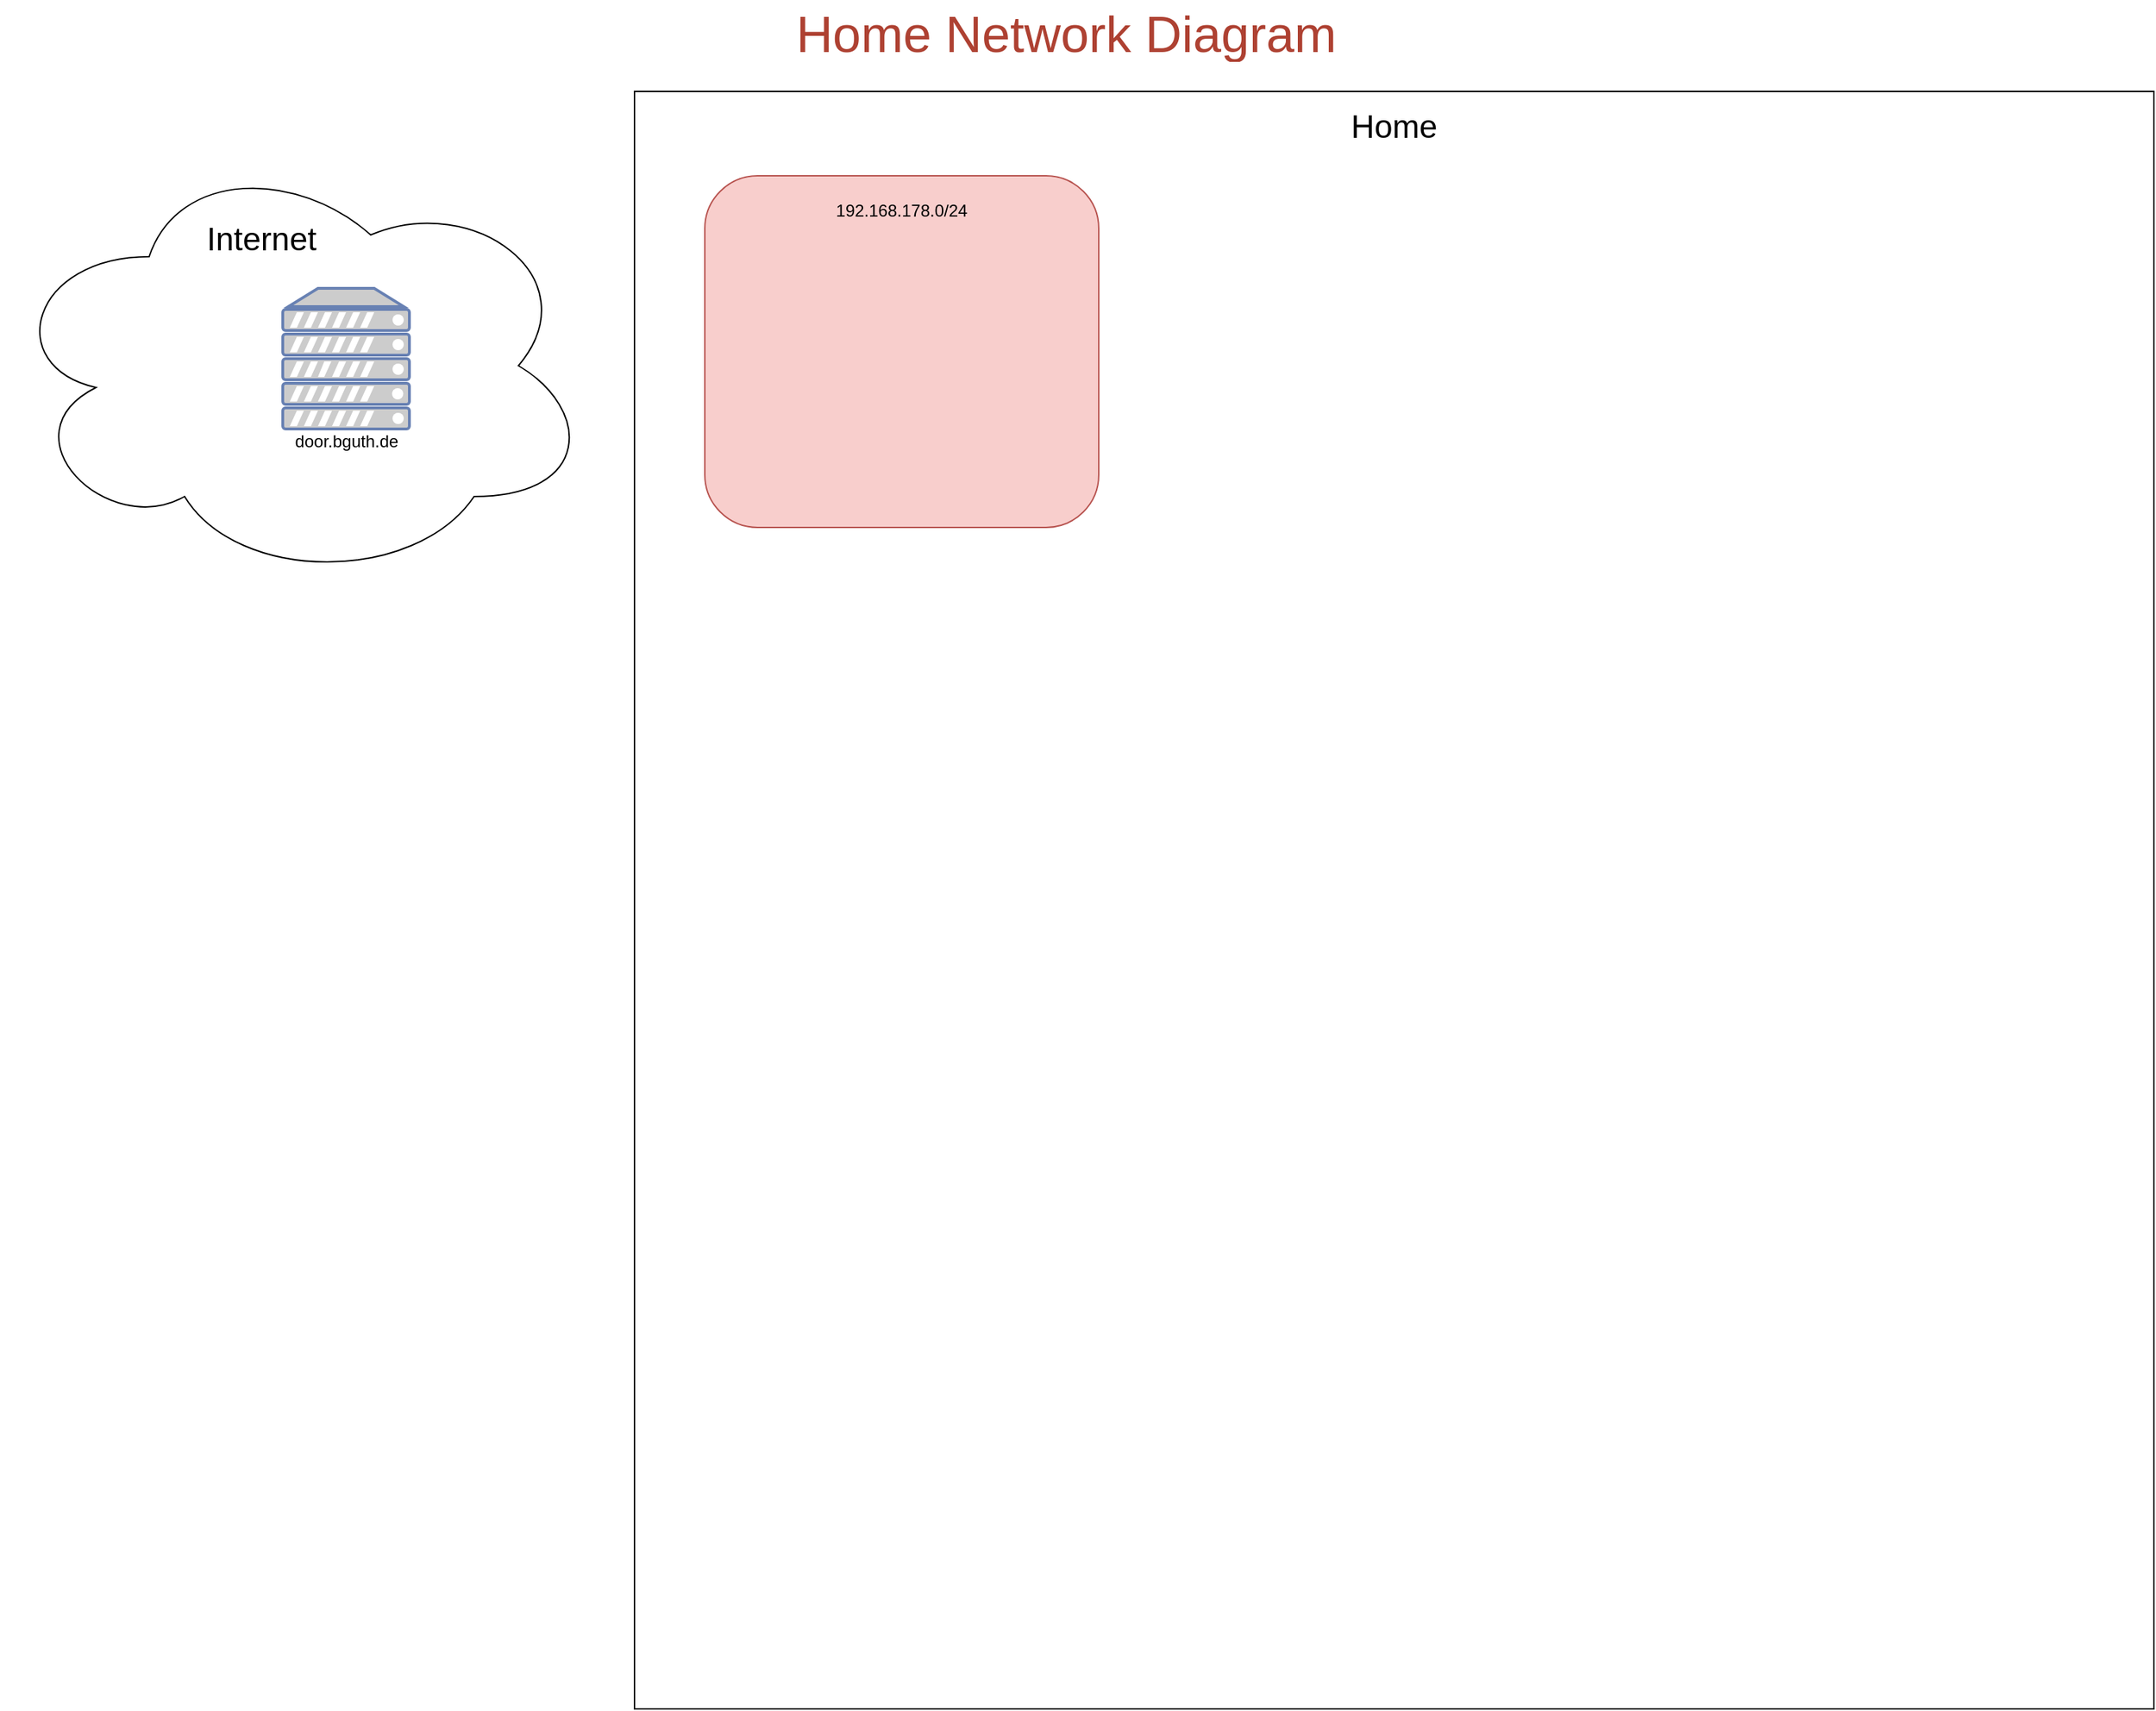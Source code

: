 <mxfile version="20.8.1" type="github">
  <diagram id="a45cf8ec-cd66-6f27-3ac3-be6e809c9e4a" name="Page-1">
    <mxGraphModel dx="2387" dy="1303" grid="1" gridSize="10" guides="1" tooltips="1" connect="1" arrows="1" fold="1" page="1" pageScale="1" pageWidth="827" pageHeight="1169" background="none" math="0" shadow="0">
      <root>
        <mxCell id="0" />
        <mxCell id="1" parent="0" />
        <mxCell id="168" value="&lt;div&gt;Home Network Diagram&lt;br&gt;&lt;/div&gt;" style="text;html=1;strokeColor=none;fillColor=none;align=center;verticalAlign=middle;whiteSpace=wrap;overflow=hidden;shadow=0;fontSize=36;fontColor=#AE4132;fontStyle=0" parent="1" vertex="1">
          <mxGeometry x="137" y="15" width="1380" height="45" as="geometry" />
        </mxCell>
        <mxCell id="gFrrfVSp8Z1BBpCpCSM7-168" value="" style="ellipse;shape=cloud;whiteSpace=wrap;html=1;" vertex="1" parent="1">
          <mxGeometry x="70" y="120" width="420" height="310" as="geometry" />
        </mxCell>
        <mxCell id="gFrrfVSp8Z1BBpCpCSM7-169" value="&lt;div style=&quot;font-size: 23px;&quot;&gt;&lt;font style=&quot;font-size: 23px;&quot;&gt;Internet&lt;/font&gt;&lt;/div&gt;" style="text;html=1;strokeColor=none;fillColor=none;align=center;verticalAlign=middle;whiteSpace=wrap;rounded=0;" vertex="1" parent="1">
          <mxGeometry x="190" y="160" width="130" height="50" as="geometry" />
        </mxCell>
        <mxCell id="gFrrfVSp8Z1BBpCpCSM7-170" value="" style="fontColor=#0066CC;verticalAlign=top;verticalLabelPosition=bottom;labelPosition=center;align=center;html=1;outlineConnect=0;fillColor=#CCCCCC;strokeColor=#6881B3;gradientColor=none;gradientDirection=north;strokeWidth=2;shape=mxgraph.networks.server;fontSize=23;" vertex="1" parent="1">
          <mxGeometry x="270" y="220" width="90" height="100" as="geometry" />
        </mxCell>
        <mxCell id="gFrrfVSp8Z1BBpCpCSM7-171" value="&lt;font style=&quot;font-size: 12px;&quot;&gt;door.bguth.de&lt;/font&gt;" style="text;html=1;strokeColor=none;fillColor=none;align=center;verticalAlign=middle;whiteSpace=wrap;rounded=0;fontSize=23;" vertex="1" parent="1">
          <mxGeometry x="262.5" y="310" width="105" height="30" as="geometry" />
        </mxCell>
        <mxCell id="gFrrfVSp8Z1BBpCpCSM7-173" value="" style="rounded=0;whiteSpace=wrap;html=1;fontSize=12;" vertex="1" parent="1">
          <mxGeometry x="520" y="80" width="1080" height="1150" as="geometry" />
        </mxCell>
        <mxCell id="gFrrfVSp8Z1BBpCpCSM7-174" value="&lt;font style=&quot;font-size: 23px;&quot;&gt;Home&lt;/font&gt;" style="text;html=1;strokeColor=none;fillColor=none;align=center;verticalAlign=middle;whiteSpace=wrap;rounded=0;fontSize=12;" vertex="1" parent="1">
          <mxGeometry x="1030" y="90" width="60" height="30" as="geometry" />
        </mxCell>
        <mxCell id="gFrrfVSp8Z1BBpCpCSM7-176" value="" style="rounded=1;whiteSpace=wrap;html=1;fontSize=23;fillColor=#f8cecc;strokeColor=#b85450;" vertex="1" parent="1">
          <mxGeometry x="570" y="140" width="280" height="250" as="geometry" />
        </mxCell>
        <mxCell id="gFrrfVSp8Z1BBpCpCSM7-178" value="&lt;div&gt;192.168.178.0/24&lt;/div&gt;" style="text;html=1;strokeColor=none;fillColor=none;align=center;verticalAlign=middle;whiteSpace=wrap;rounded=0;fontSize=12;" vertex="1" parent="1">
          <mxGeometry x="645" y="150" width="130" height="30" as="geometry" />
        </mxCell>
      </root>
    </mxGraphModel>
  </diagram>
</mxfile>
